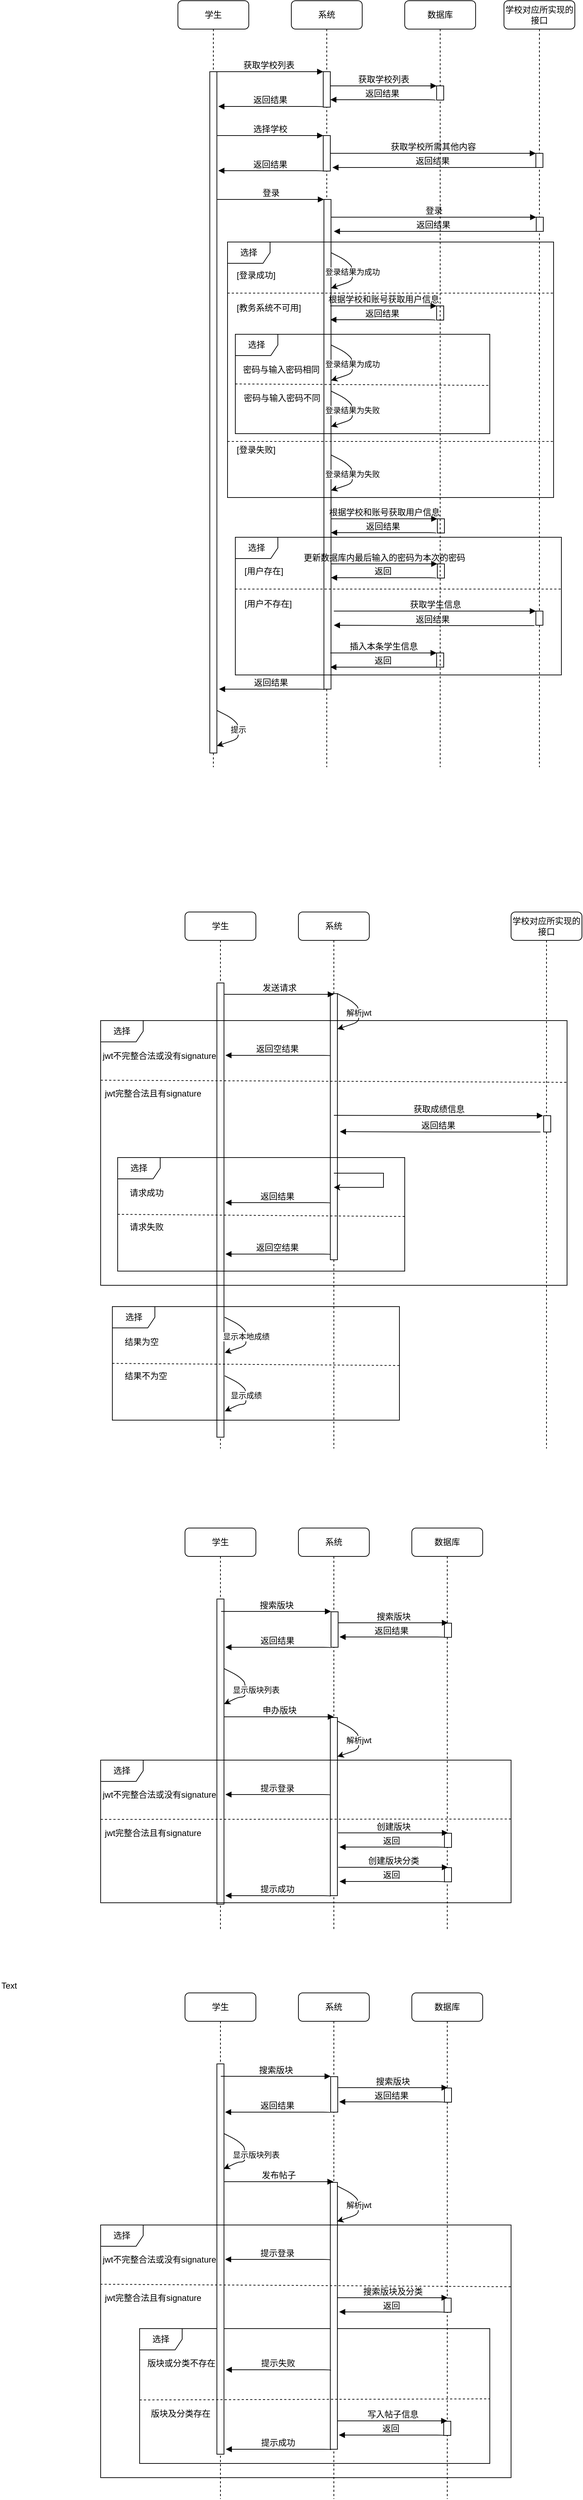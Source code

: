 <mxfile version="10.6.9" type="github"><diagram name="Page-1" id="13e1069c-82ec-6db2-03f1-153e76fe0fe0"><mxGraphModel dx="2018" dy="616" grid="1" gridSize="10" guides="1" tooltips="1" connect="1" arrows="1" fold="1" page="1" pageScale="1" pageWidth="1100" pageHeight="850" background="#ffffff" math="0" shadow="0"><root><mxCell id="0"/><mxCell id="1" parent="0"/><mxCell id="gRoCGFUgI1eSrO3_xUWn-398" value="选择&lt;br&gt;" style="shape=umlFrame;whiteSpace=wrap;html=1;fillColor=none;" vertex="1" parent="1"><mxGeometry x="26" y="3360" width="494" height="190" as="geometry"/></mxCell><mxCell id="7baba1c4bc27f4b0-2" value="系统" style="shape=umlLifeline;perimeter=lifelinePerimeter;whiteSpace=wrap;html=1;container=1;collapsible=0;recursiveResize=0;outlineConnect=0;rounded=1;shadow=0;comic=0;labelBackgroundColor=none;strokeColor=#000000;strokeWidth=1;fillColor=#FFFFFF;fontFamily=Verdana;fontSize=12;fontColor=#000000;align=center;" parent="1" vertex="1"><mxGeometry x="240" y="80" width="100" height="1080" as="geometry"/></mxCell><mxCell id="7baba1c4bc27f4b0-10" value="" style="html=1;points=[];perimeter=orthogonalPerimeter;rounded=0;shadow=0;comic=0;labelBackgroundColor=none;strokeColor=#000000;strokeWidth=1;fillColor=#FFFFFF;fontFamily=Verdana;fontSize=12;fontColor=#000000;align=center;" parent="7baba1c4bc27f4b0-2" vertex="1"><mxGeometry x="45" y="100" width="10" height="50" as="geometry"/></mxCell><mxCell id="gRoCGFUgI1eSrO3_xUWn-6" value="" style="html=1;points=[];perimeter=orthogonalPerimeter;rounded=0;shadow=0;comic=0;labelBackgroundColor=none;strokeColor=#000000;strokeWidth=1;fillColor=#FFFFFF;fontFamily=Verdana;fontSize=12;fontColor=#000000;align=center;" vertex="1" parent="7baba1c4bc27f4b0-2"><mxGeometry x="45" y="190" width="10" height="50" as="geometry"/></mxCell><mxCell id="7baba1c4bc27f4b0-4" value="学校对应所实现的接口" style="shape=umlLifeline;perimeter=lifelinePerimeter;whiteSpace=wrap;html=1;container=1;collapsible=0;recursiveResize=0;outlineConnect=0;rounded=1;shadow=0;comic=0;labelBackgroundColor=none;strokeColor=#000000;strokeWidth=1;fillColor=#FFFFFF;fontFamily=Verdana;fontSize=12;fontColor=#000000;align=center;" parent="1" vertex="1"><mxGeometry x="540" y="80" width="100" height="1080" as="geometry"/></mxCell><mxCell id="gRoCGFUgI1eSrO3_xUWn-7" value="" style="html=1;points=[];perimeter=orthogonalPerimeter;rounded=0;shadow=0;comic=0;labelBackgroundColor=none;strokeColor=#000000;strokeWidth=1;fillColor=#FFFFFF;fontFamily=Verdana;fontSize=12;fontColor=#000000;align=center;" vertex="1" parent="7baba1c4bc27f4b0-4"><mxGeometry x="45" y="215" width="10" height="20" as="geometry"/></mxCell><mxCell id="7baba1c4bc27f4b0-8" value="学生" style="shape=umlLifeline;perimeter=lifelinePerimeter;whiteSpace=wrap;html=1;container=1;collapsible=0;recursiveResize=0;outlineConnect=0;rounded=1;shadow=0;comic=0;labelBackgroundColor=none;strokeColor=#000000;strokeWidth=1;fillColor=#FFFFFF;fontFamily=Verdana;fontSize=12;fontColor=#000000;align=center;" parent="1" vertex="1"><mxGeometry x="80" y="80" width="100" height="1080" as="geometry"/></mxCell><mxCell id="7baba1c4bc27f4b0-9" value="" style="html=1;points=[];perimeter=orthogonalPerimeter;rounded=0;shadow=0;comic=0;labelBackgroundColor=none;strokeColor=#000000;strokeWidth=1;fillColor=#FFFFFF;fontFamily=Verdana;fontSize=12;fontColor=#000000;align=center;" parent="7baba1c4bc27f4b0-8" vertex="1"><mxGeometry x="45" y="100" width="10" height="960" as="geometry"/></mxCell><mxCell id="7baba1c4bc27f4b0-11" value="获取学校列表" style="html=1;verticalAlign=bottom;endArrow=block;entryX=0;entryY=0;labelBackgroundColor=none;fontFamily=Verdana;fontSize=12;edgeStyle=elbowEdgeStyle;elbow=vertical;" parent="1" source="7baba1c4bc27f4b0-8" target="7baba1c4bc27f4b0-10" edge="1"><mxGeometry relative="1" as="geometry"><mxPoint x="180" y="150" as="sourcePoint"/></mxGeometry></mxCell><mxCell id="7baba1c4bc27f4b0-14" value="获取学校列表" style="html=1;verticalAlign=bottom;endArrow=block;entryX=0;entryY=0;labelBackgroundColor=none;fontFamily=Verdana;fontSize=12;edgeStyle=elbowEdgeStyle;elbow=vertical;" parent="1" source="7baba1c4bc27f4b0-10" target="7baba1c4bc27f4b0-13" edge="1"><mxGeometry relative="1" as="geometry"><mxPoint x="370" y="200" as="sourcePoint"/></mxGeometry></mxCell><mxCell id="gRoCGFUgI1eSrO3_xUWn-4" value="返回结果" style="html=1;verticalAlign=bottom;endArrow=block;labelBackgroundColor=none;fontFamily=Verdana;fontSize=12;edgeStyle=elbowEdgeStyle;elbow=vertical;exitX=-0.1;exitY=0.09;exitDx=0;exitDy=0;exitPerimeter=0;" edge="1" parent="1"><mxGeometry x="0.02" relative="1" as="geometry"><mxPoint x="285" y="230" as="sourcePoint"/><mxPoint x="137" y="229" as="targetPoint"/><Array as="points"><mxPoint x="137" y="229"/></Array><mxPoint as="offset"/></mxGeometry></mxCell><mxCell id="gRoCGFUgI1eSrO3_xUWn-5" value="返回结果" style="html=1;verticalAlign=bottom;endArrow=block;labelBackgroundColor=none;fontFamily=Verdana;fontSize=12;edgeStyle=elbowEdgeStyle;elbow=vertical;exitX=-0.1;exitY=0.09;exitDx=0;exitDy=0;exitPerimeter=0;entryX=1.2;entryY=0.111;entryDx=0;entryDy=0;entryPerimeter=0;" edge="1" parent="1"><mxGeometry x="0.02" relative="1" as="geometry"><mxPoint x="443" y="220.5" as="sourcePoint"/><mxPoint x="295" y="219.5" as="targetPoint"/><Array as="points"><mxPoint x="295" y="219.5"/></Array><mxPoint as="offset"/></mxGeometry></mxCell><mxCell id="gRoCGFUgI1eSrO3_xUWn-8" value="选择学校" style="html=1;verticalAlign=bottom;endArrow=block;entryX=0;entryY=0;labelBackgroundColor=none;fontFamily=Verdana;fontSize=12;edgeStyle=elbowEdgeStyle;elbow=vertical;" edge="1" parent="1" target="gRoCGFUgI1eSrO3_xUWn-6"><mxGeometry relative="1" as="geometry"><mxPoint x="134.5" y="270" as="sourcePoint"/></mxGeometry></mxCell><mxCell id="gRoCGFUgI1eSrO3_xUWn-9" value="获取学校所需其他内容" style="html=1;verticalAlign=bottom;endArrow=block;entryX=0;entryY=0;labelBackgroundColor=none;fontFamily=Verdana;fontSize=12;edgeStyle=elbowEdgeStyle;elbow=vertical;" edge="1" parent="1" source="gRoCGFUgI1eSrO3_xUWn-6" target="gRoCGFUgI1eSrO3_xUWn-7"><mxGeometry relative="1" as="geometry"><mxPoint x="375" y="290" as="sourcePoint"/></mxGeometry></mxCell><mxCell id="gRoCGFUgI1eSrO3_xUWn-10" value="返回结果" style="html=1;verticalAlign=bottom;endArrow=block;labelBackgroundColor=none;fontFamily=Verdana;fontSize=12;edgeStyle=elbowEdgeStyle;elbow=vertical;exitX=-0.1;exitY=0.09;exitDx=0;exitDy=0;exitPerimeter=0;entryX=1.2;entryY=0.111;entryDx=0;entryDy=0;entryPerimeter=0;" edge="1" parent="1"><mxGeometry x="0.02" relative="1" as="geometry"><mxPoint x="285" y="320.5" as="sourcePoint"/><mxPoint x="137" y="319.5" as="targetPoint"/><Array as="points"><mxPoint x="137" y="319.5"/></Array><mxPoint as="offset"/></mxGeometry></mxCell><mxCell id="gRoCGFUgI1eSrO3_xUWn-11" value="返回结果" style="html=1;verticalAlign=bottom;endArrow=block;labelBackgroundColor=none;fontFamily=Verdana;fontSize=12;edgeStyle=elbowEdgeStyle;elbow=vertical;entryX=1.3;entryY=0.9;entryDx=0;entryDy=0;entryPerimeter=0;" edge="1" parent="1" source="gRoCGFUgI1eSrO3_xUWn-7" target="gRoCGFUgI1eSrO3_xUWn-6"><mxGeometry x="0.02" relative="1" as="geometry"><mxPoint x="448" y="315.5" as="sourcePoint"/><mxPoint x="350" y="315" as="targetPoint"/><Array as="points"><mxPoint x="590" y="315"/></Array><mxPoint as="offset"/></mxGeometry></mxCell><mxCell id="gRoCGFUgI1eSrO3_xUWn-24" value="" style="html=1;points=[];perimeter=orthogonalPerimeter;rounded=0;shadow=0;comic=0;labelBackgroundColor=none;strokeColor=#000000;strokeWidth=1;fillColor=#FFFFFF;fontFamily=Verdana;fontSize=12;fontColor=#000000;align=center;" vertex="1" parent="1"><mxGeometry x="286" y="360" width="10" height="690" as="geometry"/></mxCell><mxCell id="gRoCGFUgI1eSrO3_xUWn-25" value="" style="html=1;points=[];perimeter=orthogonalPerimeter;rounded=0;shadow=0;comic=0;labelBackgroundColor=none;strokeColor=#000000;strokeWidth=1;fillColor=#FFFFFF;fontFamily=Verdana;fontSize=12;fontColor=#000000;align=center;" vertex="1" parent="1"><mxGeometry x="585.5" y="385" width="10" height="20" as="geometry"/></mxCell><mxCell id="gRoCGFUgI1eSrO3_xUWn-26" value="登录" style="html=1;verticalAlign=bottom;endArrow=block;entryX=0;entryY=0;labelBackgroundColor=none;fontFamily=Verdana;fontSize=12;edgeStyle=elbowEdgeStyle;elbow=vertical;" edge="1" parent="1" target="gRoCGFUgI1eSrO3_xUWn-24"><mxGeometry relative="1" as="geometry"><mxPoint x="135" y="360" as="sourcePoint"/></mxGeometry></mxCell><mxCell id="gRoCGFUgI1eSrO3_xUWn-27" value="登录" style="html=1;verticalAlign=bottom;endArrow=block;entryX=0;entryY=0;labelBackgroundColor=none;fontFamily=Verdana;fontSize=12;edgeStyle=elbowEdgeStyle;elbow=vertical;" edge="1" parent="1" source="gRoCGFUgI1eSrO3_xUWn-24" target="gRoCGFUgI1eSrO3_xUWn-25"><mxGeometry relative="1" as="geometry"><mxPoint x="375.5" y="380" as="sourcePoint"/></mxGeometry></mxCell><mxCell id="gRoCGFUgI1eSrO3_xUWn-29" value="返回结果" style="html=1;verticalAlign=bottom;endArrow=block;labelBackgroundColor=none;fontFamily=Verdana;fontSize=12;edgeStyle=elbowEdgeStyle;elbow=vertical;" edge="1" parent="1" source="gRoCGFUgI1eSrO3_xUWn-25"><mxGeometry x="0.02" relative="1" as="geometry"><mxPoint x="448.5" y="405.5" as="sourcePoint"/><mxPoint x="300" y="405" as="targetPoint"/><Array as="points"><mxPoint x="590.5" y="405"/></Array><mxPoint as="offset"/></mxGeometry></mxCell><mxCell id="gRoCGFUgI1eSrO3_xUWn-34" value="[登录成功]&lt;br&gt;&lt;br&gt;" style="text;html=1;resizable=0;points=[];autosize=1;align=left;verticalAlign=top;spacingTop=-4;" vertex="1" parent="1"><mxGeometry x="161" y="457" width="70" height="30" as="geometry"/></mxCell><mxCell id="gRoCGFUgI1eSrO3_xUWn-36" value="" style="endArrow=none;dashed=1;html=1;entryX=1;entryY=0.63;entryDx=0;entryDy=0;entryPerimeter=0;" edge="1" parent="1"><mxGeometry width="50" height="50" relative="1" as="geometry"><mxPoint x="150" y="492" as="sourcePoint"/><mxPoint x="609" y="492" as="targetPoint"/></mxGeometry></mxCell><mxCell id="gRoCGFUgI1eSrO3_xUWn-38" value="[教务系统不可用]" style="text;html=1;resizable=0;points=[];autosize=1;align=left;verticalAlign=top;spacingTop=-4;" vertex="1" parent="1"><mxGeometry x="161" y="503" width="110" height="20" as="geometry"/></mxCell><mxCell id="gRoCGFUgI1eSrO3_xUWn-39" value="" style="endArrow=none;dashed=1;html=1;entryX=1;entryY=0.63;entryDx=0;entryDy=0;entryPerimeter=0;" edge="1" parent="1"><mxGeometry width="50" height="50" relative="1" as="geometry"><mxPoint x="150" y="701" as="sourcePoint"/><mxPoint x="610" y="701" as="targetPoint"/></mxGeometry></mxCell><mxCell id="gRoCGFUgI1eSrO3_xUWn-40" value="[登录失败]" style="text;html=1;resizable=0;points=[];autosize=1;align=left;verticalAlign=top;spacingTop=-4;" vertex="1" parent="1"><mxGeometry x="161" y="703" width="70" height="20" as="geometry"/></mxCell><mxCell id="gRoCGFUgI1eSrO3_xUWn-44" value="登录结果为成功" style="endArrow=classic;html=1;" edge="1" parent="1"><mxGeometry width="50" height="50" relative="1" as="geometry"><mxPoint x="296" y="435" as="sourcePoint"/><mxPoint x="296" y="485" as="targetPoint"/><Array as="points"><mxPoint x="316" y="445"/><mxPoint x="326" y="455"/><mxPoint x="326" y="475"/></Array></mxGeometry></mxCell><mxCell id="gRoCGFUgI1eSrO3_xUWn-46" value="登录结果为失败" style="endArrow=classic;html=1;" edge="1" parent="1"><mxGeometry width="50" height="50" relative="1" as="geometry"><mxPoint x="296" y="720" as="sourcePoint"/><mxPoint x="296" y="770" as="targetPoint"/><Array as="points"><mxPoint x="316" y="730"/><mxPoint x="326" y="740"/><mxPoint x="326" y="760"/></Array></mxGeometry></mxCell><mxCell id="gRoCGFUgI1eSrO3_xUWn-52" value="" style="html=1;points=[];perimeter=orthogonalPerimeter;rounded=0;shadow=0;comic=0;labelBackgroundColor=none;strokeColor=#000000;strokeWidth=1;fillColor=#FFFFFF;fontFamily=Verdana;fontSize=12;fontColor=#000000;align=center;" vertex="1" parent="1"><mxGeometry x="445" y="510" width="10" height="20" as="geometry"/></mxCell><mxCell id="gRoCGFUgI1eSrO3_xUWn-53" value="根据学校和账号获取用户信息" style="html=1;verticalAlign=bottom;endArrow=block;entryX=0;entryY=0;labelBackgroundColor=none;fontFamily=Verdana;fontSize=12;edgeStyle=elbowEdgeStyle;elbow=vertical;" edge="1" parent="1" target="gRoCGFUgI1eSrO3_xUWn-52"><mxGeometry relative="1" as="geometry"><mxPoint x="295" y="510" as="sourcePoint"/></mxGeometry></mxCell><mxCell id="gRoCGFUgI1eSrO3_xUWn-54" value="返回结果" style="html=1;verticalAlign=bottom;endArrow=block;labelBackgroundColor=none;fontFamily=Verdana;fontSize=12;edgeStyle=elbowEdgeStyle;elbow=vertical;exitX=-0.1;exitY=0.09;exitDx=0;exitDy=0;exitPerimeter=0;entryX=1.2;entryY=0.111;entryDx=0;entryDy=0;entryPerimeter=0;" edge="1" parent="1"><mxGeometry x="0.02" relative="1" as="geometry"><mxPoint x="443" y="530.5" as="sourcePoint"/><mxPoint x="295" y="529.5" as="targetPoint"/><Array as="points"><mxPoint x="295" y="529.5"/></Array><mxPoint as="offset"/></mxGeometry></mxCell><mxCell id="gRoCGFUgI1eSrO3_xUWn-55" value="选择&lt;br&gt;" style="shape=umlFrame;whiteSpace=wrap;html=1;fillColor=none;" vertex="1" parent="1"><mxGeometry x="161" y="550" width="359" height="140" as="geometry"/></mxCell><mxCell id="gRoCGFUgI1eSrO3_xUWn-59" value="密码与输入密码相同" style="text;html=1;resizable=0;points=[];autosize=1;align=left;verticalAlign=top;spacingTop=-4;" vertex="1" parent="1"><mxGeometry x="170" y="590" width="120" height="20" as="geometry"/></mxCell><mxCell id="gRoCGFUgI1eSrO3_xUWn-60" value="" style="endArrow=none;dashed=1;html=1;exitX=0.002;exitY=0.625;exitDx=0;exitDy=0;exitPerimeter=0;" edge="1" parent="1"><mxGeometry width="50" height="50" relative="1" as="geometry"><mxPoint x="161" y="620" as="sourcePoint"/><mxPoint x="520" y="622" as="targetPoint"/></mxGeometry></mxCell><mxCell id="gRoCGFUgI1eSrO3_xUWn-61" value="登录结果为成功" style="endArrow=classic;html=1;" edge="1" parent="1"><mxGeometry width="50" height="50" relative="1" as="geometry"><mxPoint x="296" y="565" as="sourcePoint"/><mxPoint x="296" y="615" as="targetPoint"/><Array as="points"><mxPoint x="316" y="575"/><mxPoint x="326" y="585"/><mxPoint x="326" y="605"/></Array></mxGeometry></mxCell><mxCell id="gRoCGFUgI1eSrO3_xUWn-62" value="密码与输入密码不同" style="text;html=1;resizable=0;points=[];autosize=1;align=left;verticalAlign=top;spacingTop=-4;" vertex="1" parent="1"><mxGeometry x="171" y="630" width="120" height="20" as="geometry"/></mxCell><mxCell id="gRoCGFUgI1eSrO3_xUWn-63" value="登录结果为失败" style="endArrow=classic;html=1;" edge="1" parent="1"><mxGeometry width="50" height="50" relative="1" as="geometry"><mxPoint x="296" y="630" as="sourcePoint"/><mxPoint x="296" y="680" as="targetPoint"/><Array as="points"><mxPoint x="316" y="640"/><mxPoint x="326" y="650"/><mxPoint x="326" y="670"/></Array></mxGeometry></mxCell><mxCell id="gRoCGFUgI1eSrO3_xUWn-139" value="" style="html=1;points=[];perimeter=orthogonalPerimeter;rounded=0;shadow=0;comic=0;labelBackgroundColor=none;strokeColor=#000000;strokeWidth=1;fillColor=#FFFFFF;fontFamily=Verdana;fontSize=12;fontColor=#000000;align=center;" vertex="1" parent="1"><mxGeometry x="446" y="810" width="10" height="20" as="geometry"/></mxCell><mxCell id="gRoCGFUgI1eSrO3_xUWn-140" value="根据学校和账号获取用户信息" style="html=1;verticalAlign=bottom;endArrow=block;entryX=0;entryY=0;labelBackgroundColor=none;fontFamily=Verdana;fontSize=12;edgeStyle=elbowEdgeStyle;elbow=vertical;" edge="1" parent="1" target="gRoCGFUgI1eSrO3_xUWn-139"><mxGeometry relative="1" as="geometry"><mxPoint x="296" y="810" as="sourcePoint"/></mxGeometry></mxCell><mxCell id="gRoCGFUgI1eSrO3_xUWn-141" value="返回结果" style="html=1;verticalAlign=bottom;endArrow=block;labelBackgroundColor=none;fontFamily=Verdana;fontSize=12;edgeStyle=elbowEdgeStyle;elbow=vertical;exitX=-0.1;exitY=0.09;exitDx=0;exitDy=0;exitPerimeter=0;entryX=1.2;entryY=0.111;entryDx=0;entryDy=0;entryPerimeter=0;" edge="1" parent="1"><mxGeometry x="0.02" relative="1" as="geometry"><mxPoint x="444" y="830.5" as="sourcePoint"/><mxPoint x="296" y="829.5" as="targetPoint"/><Array as="points"><mxPoint x="296" y="829.5"/></Array><mxPoint as="offset"/></mxGeometry></mxCell><mxCell id="gRoCGFUgI1eSrO3_xUWn-143" value="[用户存在]&lt;br&gt;" style="text;html=1;resizable=0;points=[];autosize=1;align=left;verticalAlign=top;spacingTop=-4;" vertex="1" parent="1"><mxGeometry x="172" y="874" width="70" height="20" as="geometry"/></mxCell><mxCell id="gRoCGFUgI1eSrO3_xUWn-144" value="" style="endArrow=none;dashed=1;html=1;entryX=1;entryY=0.63;entryDx=0;entryDy=0;entryPerimeter=0;" edge="1" parent="1"><mxGeometry width="50" height="50" relative="1" as="geometry"><mxPoint x="161" y="909" as="sourcePoint"/><mxPoint x="620" y="909" as="targetPoint"/></mxGeometry></mxCell><mxCell id="gRoCGFUgI1eSrO3_xUWn-145" value="[用户不存在]" style="text;html=1;resizable=0;points=[];autosize=1;align=left;verticalAlign=top;spacingTop=-4;" vertex="1" parent="1"><mxGeometry x="172" y="920" width="80" height="20" as="geometry"/></mxCell><mxCell id="gRoCGFUgI1eSrO3_xUWn-161" value="" style="html=1;points=[];perimeter=orthogonalPerimeter;rounded=0;shadow=0;comic=0;labelBackgroundColor=none;strokeColor=#000000;strokeWidth=1;fillColor=#FFFFFF;fontFamily=Verdana;fontSize=12;fontColor=#000000;align=center;" vertex="1" parent="1"><mxGeometry x="446" y="873.5" width="10" height="20" as="geometry"/></mxCell><mxCell id="gRoCGFUgI1eSrO3_xUWn-162" value="&lt;span&gt;更新数据库内最后输入的密码为本次的密码&lt;/span&gt;" style="html=1;verticalAlign=bottom;endArrow=block;entryX=0;entryY=0;labelBackgroundColor=none;fontFamily=Verdana;fontSize=12;edgeStyle=elbowEdgeStyle;elbow=vertical;" edge="1" parent="1" target="gRoCGFUgI1eSrO3_xUWn-161"><mxGeometry relative="1" as="geometry"><mxPoint x="296" y="873.5" as="sourcePoint"/></mxGeometry></mxCell><mxCell id="gRoCGFUgI1eSrO3_xUWn-163" value="返回" style="html=1;verticalAlign=bottom;endArrow=block;labelBackgroundColor=none;fontFamily=Verdana;fontSize=12;edgeStyle=elbowEdgeStyle;elbow=vertical;exitX=-0.1;exitY=0.09;exitDx=0;exitDy=0;exitPerimeter=0;entryX=1.2;entryY=0.111;entryDx=0;entryDy=0;entryPerimeter=0;" edge="1" parent="1"><mxGeometry x="0.02" relative="1" as="geometry"><mxPoint x="444" y="894" as="sourcePoint"/><mxPoint x="296" y="893" as="targetPoint"/><Array as="points"><mxPoint x="296" y="893"/></Array><mxPoint as="offset"/></mxGeometry></mxCell><mxCell id="gRoCGFUgI1eSrO3_xUWn-164" value="" style="html=1;points=[];perimeter=orthogonalPerimeter;rounded=0;shadow=0;comic=0;labelBackgroundColor=none;strokeColor=#000000;strokeWidth=1;fillColor=#FFFFFF;fontFamily=Verdana;fontSize=12;fontColor=#000000;align=center;" vertex="1" parent="1"><mxGeometry x="445" y="999" width="10" height="20" as="geometry"/></mxCell><mxCell id="gRoCGFUgI1eSrO3_xUWn-165" value="插入本条学生信息" style="html=1;verticalAlign=bottom;endArrow=block;entryX=0;entryY=0;labelBackgroundColor=none;fontFamily=Verdana;fontSize=12;edgeStyle=elbowEdgeStyle;elbow=vertical;" edge="1" parent="1" target="gRoCGFUgI1eSrO3_xUWn-164"><mxGeometry relative="1" as="geometry"><mxPoint x="295" y="999" as="sourcePoint"/></mxGeometry></mxCell><mxCell id="gRoCGFUgI1eSrO3_xUWn-166" value="返回" style="html=1;verticalAlign=bottom;endArrow=block;labelBackgroundColor=none;fontFamily=Verdana;fontSize=12;edgeStyle=elbowEdgeStyle;elbow=vertical;" edge="1" parent="1" source="gRoCGFUgI1eSrO3_xUWn-164"><mxGeometry x="0.02" relative="1" as="geometry"><mxPoint x="443" y="1019.5" as="sourcePoint"/><mxPoint x="295" y="1019" as="targetPoint"/><Array as="points"/><mxPoint as="offset"/></mxGeometry></mxCell><mxCell id="gRoCGFUgI1eSrO3_xUWn-170" value="" style="html=1;points=[];perimeter=orthogonalPerimeter;rounded=0;shadow=0;comic=0;labelBackgroundColor=none;strokeColor=#000000;strokeWidth=1;fillColor=#FFFFFF;fontFamily=Verdana;fontSize=12;fontColor=#000000;align=center;" vertex="1" parent="1"><mxGeometry x="585" y="940" width="10" height="20" as="geometry"/></mxCell><mxCell id="gRoCGFUgI1eSrO3_xUWn-171" value="&lt;span&gt;获取学生信息&lt;/span&gt;" style="html=1;verticalAlign=bottom;endArrow=block;entryX=0;entryY=0;labelBackgroundColor=none;fontFamily=Verdana;fontSize=12;edgeStyle=elbowEdgeStyle;elbow=vertical;" edge="1" parent="1" target="gRoCGFUgI1eSrO3_xUWn-170"><mxGeometry relative="1" as="geometry"><mxPoint x="300" y="940" as="sourcePoint"/></mxGeometry></mxCell><mxCell id="gRoCGFUgI1eSrO3_xUWn-172" value="返回结果" style="html=1;verticalAlign=bottom;endArrow=block;labelBackgroundColor=none;fontFamily=Verdana;fontSize=12;edgeStyle=elbowEdgeStyle;elbow=horizontal;exitX=-0.1;exitY=0.09;exitDx=0;exitDy=0;exitPerimeter=0;" edge="1" parent="1"><mxGeometry x="0.02" relative="1" as="geometry"><mxPoint x="583" y="960.5" as="sourcePoint"/><mxPoint x="300" y="960" as="targetPoint"/><Array as="points"><mxPoint x="435" y="959.5"/></Array><mxPoint as="offset"/></mxGeometry></mxCell><mxCell id="gRoCGFUgI1eSrO3_xUWn-175" value="返回结果" style="html=1;verticalAlign=bottom;endArrow=block;labelBackgroundColor=none;fontFamily=Verdana;fontSize=12;edgeStyle=elbowEdgeStyle;elbow=vertical;exitX=-0.1;exitY=0.09;exitDx=0;exitDy=0;exitPerimeter=0;entryX=1.2;entryY=0.111;entryDx=0;entryDy=0;entryPerimeter=0;" edge="1" parent="1"><mxGeometry x="0.02" relative="1" as="geometry"><mxPoint x="286" y="1051" as="sourcePoint"/><mxPoint x="138" y="1050" as="targetPoint"/><Array as="points"><mxPoint x="138" y="1050"/></Array><mxPoint as="offset"/></mxGeometry></mxCell><mxCell id="gRoCGFUgI1eSrO3_xUWn-176" value="提示" style="endArrow=classic;html=1;" edge="1" parent="1"><mxGeometry width="50" height="50" relative="1" as="geometry"><mxPoint x="135" y="1080" as="sourcePoint"/><mxPoint x="135" y="1130" as="targetPoint"/><Array as="points"><mxPoint x="155" y="1090"/><mxPoint x="165" y="1100"/><mxPoint x="165" y="1120"/></Array></mxGeometry></mxCell><mxCell id="gRoCGFUgI1eSrO3_xUWn-180" value="系统" style="shape=umlLifeline;perimeter=lifelinePerimeter;whiteSpace=wrap;html=1;container=1;collapsible=0;recursiveResize=0;outlineConnect=0;rounded=1;shadow=0;comic=0;labelBackgroundColor=none;strokeColor=#000000;strokeWidth=1;fillColor=#FFFFFF;fontFamily=Verdana;fontSize=12;fontColor=#000000;align=center;" vertex="1" parent="1"><mxGeometry x="250" y="1364" width="100" height="756" as="geometry"/></mxCell><mxCell id="gRoCGFUgI1eSrO3_xUWn-182" value="" style="html=1;points=[];perimeter=orthogonalPerimeter;rounded=0;shadow=0;comic=0;labelBackgroundColor=none;strokeColor=#000000;strokeWidth=1;fillColor=#FFFFFF;fontFamily=Verdana;fontSize=12;fontColor=#000000;align=center;" vertex="1" parent="gRoCGFUgI1eSrO3_xUWn-180"><mxGeometry x="45" y="115" width="10" height="375" as="geometry"/></mxCell><mxCell id="gRoCGFUgI1eSrO3_xUWn-185" value="学校对应所实现的接口" style="shape=umlLifeline;perimeter=lifelinePerimeter;whiteSpace=wrap;html=1;container=1;collapsible=0;recursiveResize=0;outlineConnect=0;rounded=1;shadow=0;comic=0;labelBackgroundColor=none;strokeColor=#000000;strokeWidth=1;fillColor=#FFFFFF;fontFamily=Verdana;fontSize=12;fontColor=#000000;align=center;" vertex="1" parent="1"><mxGeometry x="550" y="1364" width="100" height="756" as="geometry"/></mxCell><mxCell id="gRoCGFUgI1eSrO3_xUWn-242" value="" style="html=1;points=[];perimeter=orthogonalPerimeter;rounded=0;shadow=0;comic=0;labelBackgroundColor=none;strokeColor=#000000;strokeWidth=1;fillColor=#FFFFFF;fontFamily=Verdana;fontSize=12;fontColor=#000000;align=center;" vertex="1" parent="gRoCGFUgI1eSrO3_xUWn-185"><mxGeometry x="46" y="287" width="10" height="23" as="geometry"/></mxCell><mxCell id="gRoCGFUgI1eSrO3_xUWn-187" value="学生" style="shape=umlLifeline;perimeter=lifelinePerimeter;whiteSpace=wrap;html=1;container=1;collapsible=0;recursiveResize=0;outlineConnect=0;rounded=1;shadow=0;comic=0;labelBackgroundColor=none;strokeColor=#000000;strokeWidth=1;fillColor=#FFFFFF;fontFamily=Verdana;fontSize=12;fontColor=#000000;align=center;" vertex="1" parent="1"><mxGeometry x="90" y="1364" width="100" height="756" as="geometry"/></mxCell><mxCell id="gRoCGFUgI1eSrO3_xUWn-188" value="" style="html=1;points=[];perimeter=orthogonalPerimeter;rounded=0;shadow=0;comic=0;labelBackgroundColor=none;strokeColor=#000000;strokeWidth=1;fillColor=#FFFFFF;fontFamily=Verdana;fontSize=12;fontColor=#000000;align=center;" vertex="1" parent="gRoCGFUgI1eSrO3_xUWn-187"><mxGeometry x="45" y="100" width="10" height="640" as="geometry"/></mxCell><mxCell id="gRoCGFUgI1eSrO3_xUWn-193" value="发送请求" style="html=1;verticalAlign=bottom;endArrow=block;labelBackgroundColor=none;fontFamily=Verdana;fontSize=12;edgeStyle=elbowEdgeStyle;elbow=vertical;" edge="1" parent="1" source="gRoCGFUgI1eSrO3_xUWn-188"><mxGeometry relative="1" as="geometry"><mxPoint x="144.5" y="1554" as="sourcePoint"/><mxPoint x="300" y="1480" as="targetPoint"/><Array as="points"><mxPoint x="280" y="1480"/><mxPoint x="230" y="1470"/></Array></mxGeometry></mxCell><mxCell id="gRoCGFUgI1eSrO3_xUWn-202" value="jwt不完整合法或没有signature" style="text;html=1;resizable=0;points=[];autosize=1;align=left;verticalAlign=top;spacingTop=-4;" vertex="1" parent="1"><mxGeometry x="-28" y="1556.5" width="180" height="20" as="geometry"/></mxCell><mxCell id="gRoCGFUgI1eSrO3_xUWn-236" value="解析jwt&lt;br&gt;" style="endArrow=classic;html=1;" edge="1" parent="1"><mxGeometry width="50" height="50" relative="1" as="geometry"><mxPoint x="305" y="1479" as="sourcePoint"/><mxPoint x="305" y="1529" as="targetPoint"/><Array as="points"><mxPoint x="325" y="1489"/><mxPoint x="335" y="1499"/><mxPoint x="335" y="1519"/></Array></mxGeometry></mxCell><mxCell id="gRoCGFUgI1eSrO3_xUWn-237" value="返回空结果" style="html=1;verticalAlign=bottom;endArrow=block;labelBackgroundColor=none;fontFamily=Verdana;fontSize=12;edgeStyle=elbowEdgeStyle;elbow=vertical;exitX=-0.1;exitY=0.09;exitDx=0;exitDy=0;exitPerimeter=0;entryX=1.2;entryY=0.111;entryDx=0;entryDy=0;entryPerimeter=0;" edge="1" parent="1"><mxGeometry x="0.02" relative="1" as="geometry"><mxPoint x="295" y="1567" as="sourcePoint"/><mxPoint x="147" y="1566" as="targetPoint"/><Array as="points"><mxPoint x="147" y="1566"/></Array><mxPoint as="offset"/></mxGeometry></mxCell><mxCell id="gRoCGFUgI1eSrO3_xUWn-238" value="" style="endArrow=none;dashed=1;html=1;entryX=0.998;entryY=0.169;entryDx=0;entryDy=0;entryPerimeter=0;" edge="1" parent="1"><mxGeometry width="50" height="50" relative="1" as="geometry"><mxPoint x="-29" y="1601" as="sourcePoint"/><mxPoint x="628" y="1604" as="targetPoint"/></mxGeometry></mxCell><mxCell id="gRoCGFUgI1eSrO3_xUWn-240" value="jwt完整合法且有signature" style="text;html=1;resizable=0;points=[];autosize=1;align=left;verticalAlign=top;spacingTop=-4;" vertex="1" parent="1"><mxGeometry x="-25" y="1610" width="150" height="20" as="geometry"/></mxCell><mxCell id="gRoCGFUgI1eSrO3_xUWn-241" value="&lt;span&gt;获取成绩信息&lt;/span&gt;" style="html=1;verticalAlign=bottom;endArrow=block;labelBackgroundColor=none;fontFamily=Verdana;fontSize=12;edgeStyle=elbowEdgeStyle;elbow=vertical;" edge="1" parent="1"><mxGeometry relative="1" as="geometry"><mxPoint x="300" y="1650.5" as="sourcePoint"/><mxPoint x="595" y="1651" as="targetPoint"/></mxGeometry></mxCell><mxCell id="gRoCGFUgI1eSrO3_xUWn-245" value="返回结果" style="html=1;verticalAlign=bottom;endArrow=block;labelBackgroundColor=none;fontFamily=Verdana;fontSize=12;edgeStyle=elbowEdgeStyle;elbow=horizontal;exitX=-0.1;exitY=0.09;exitDx=0;exitDy=0;exitPerimeter=0;" edge="1" parent="1"><mxGeometry x="0.02" relative="1" as="geometry"><mxPoint x="591.5" y="1674" as="sourcePoint"/><mxPoint x="308.5" y="1673.5" as="targetPoint"/><Array as="points"><mxPoint x="443.5" y="1673"/></Array><mxPoint as="offset"/></mxGeometry></mxCell><mxCell id="gRoCGFUgI1eSrO3_xUWn-247" value="选择" style="shape=umlFrame;whiteSpace=wrap;html=1;fillColor=none;" vertex="1" parent="1"><mxGeometry x="-5" y="1710" width="405" height="160" as="geometry"/></mxCell><mxCell id="gRoCGFUgI1eSrO3_xUWn-248" value="请求成功" style="text;html=1;resizable=0;points=[];autosize=1;align=left;verticalAlign=top;spacingTop=-4;" vertex="1" parent="1"><mxGeometry x="10" y="1750" width="60" height="20" as="geometry"/></mxCell><mxCell id="gRoCGFUgI1eSrO3_xUWn-249" value="" style="endArrow=none;dashed=1;html=1;" edge="1" parent="1"><mxGeometry width="50" height="50" relative="1" as="geometry"><mxPoint x="-5" y="1790" as="sourcePoint"/><mxPoint x="400" y="1793" as="targetPoint"/></mxGeometry></mxCell><mxCell id="gRoCGFUgI1eSrO3_xUWn-250" value="请求失败" style="text;html=1;resizable=0;points=[];autosize=1;align=left;verticalAlign=top;spacingTop=-4;" vertex="1" parent="1"><mxGeometry x="10" y="1797.5" width="60" height="20" as="geometry"/></mxCell><mxCell id="gRoCGFUgI1eSrO3_xUWn-251" value="返回空结果" style="html=1;verticalAlign=bottom;endArrow=block;labelBackgroundColor=none;fontFamily=Verdana;fontSize=12;edgeStyle=elbowEdgeStyle;elbow=vertical;exitX=-0.1;exitY=0.09;exitDx=0;exitDy=0;exitPerimeter=0;entryX=1.2;entryY=0.111;entryDx=0;entryDy=0;entryPerimeter=0;" edge="1" parent="1"><mxGeometry x="0.02" relative="1" as="geometry"><mxPoint x="295" y="1847" as="sourcePoint"/><mxPoint x="147" y="1846" as="targetPoint"/><Array as="points"><mxPoint x="147" y="1846"/></Array><mxPoint as="offset"/></mxGeometry></mxCell><mxCell id="gRoCGFUgI1eSrO3_xUWn-252" value="返回结果" style="html=1;verticalAlign=bottom;endArrow=block;labelBackgroundColor=none;fontFamily=Verdana;fontSize=12;edgeStyle=elbowEdgeStyle;elbow=vertical;exitX=-0.1;exitY=0.09;exitDx=0;exitDy=0;exitPerimeter=0;entryX=1.2;entryY=0.111;entryDx=0;entryDy=0;entryPerimeter=0;" edge="1" parent="1"><mxGeometry x="0.02" relative="1" as="geometry"><mxPoint x="295" y="1774.5" as="sourcePoint"/><mxPoint x="147" y="1773.5" as="targetPoint"/><Array as="points"><mxPoint x="147" y="1773.5"/></Array><mxPoint as="offset"/></mxGeometry></mxCell><mxCell id="gRoCGFUgI1eSrO3_xUWn-244" value="选择&lt;br&gt;" style="shape=umlFrame;whiteSpace=wrap;html=1;fillColor=none;" vertex="1" parent="1"><mxGeometry x="-29" y="1517" width="658" height="373" as="geometry"/></mxCell><mxCell id="7baba1c4bc27f4b0-3" value="数据库" style="shape=umlLifeline;perimeter=lifelinePerimeter;whiteSpace=wrap;html=1;container=1;collapsible=0;recursiveResize=0;outlineConnect=0;rounded=1;shadow=0;comic=0;labelBackgroundColor=none;strokeColor=#000000;strokeWidth=1;fillColor=#FFFFFF;fontFamily=Verdana;fontSize=12;fontColor=#000000;align=center;" parent="1" vertex="1"><mxGeometry x="400" y="80" width="100" height="1080" as="geometry"/></mxCell><mxCell id="7baba1c4bc27f4b0-13" value="" style="html=1;points=[];perimeter=orthogonalPerimeter;rounded=0;shadow=0;comic=0;labelBackgroundColor=none;strokeColor=#000000;strokeWidth=1;fillColor=#FFFFFF;fontFamily=Verdana;fontSize=12;fontColor=#000000;align=center;" parent="7baba1c4bc27f4b0-3" vertex="1"><mxGeometry x="45" y="120" width="10" height="20" as="geometry"/></mxCell><mxCell id="gRoCGFUgI1eSrO3_xUWn-33" value="选择" style="shape=umlFrame;whiteSpace=wrap;html=1;fillColor=none;" vertex="1" parent="1"><mxGeometry x="150" y="420" width="460" height="360" as="geometry"/></mxCell><mxCell id="gRoCGFUgI1eSrO3_xUWn-174" value="选择" style="shape=umlFrame;whiteSpace=wrap;html=1;fillColor=none;" vertex="1" parent="1"><mxGeometry x="161" y="836" width="460" height="194" as="geometry"/></mxCell><mxCell id="gRoCGFUgI1eSrO3_xUWn-253" value="选择" style="shape=umlFrame;whiteSpace=wrap;html=1;fillColor=none;" vertex="1" parent="1"><mxGeometry x="-12.5" y="1920" width="405" height="160" as="geometry"/></mxCell><mxCell id="gRoCGFUgI1eSrO3_xUWn-254" value="结果为空" style="text;html=1;resizable=0;points=[];autosize=1;align=left;verticalAlign=top;spacingTop=-4;" vertex="1" parent="1"><mxGeometry x="2.5" y="1960" width="60" height="20" as="geometry"/></mxCell><mxCell id="gRoCGFUgI1eSrO3_xUWn-255" value="" style="endArrow=none;dashed=1;html=1;" edge="1" parent="1"><mxGeometry width="50" height="50" relative="1" as="geometry"><mxPoint x="-12.5" y="2000" as="sourcePoint"/><mxPoint x="392.5" y="2003" as="targetPoint"/></mxGeometry></mxCell><mxCell id="gRoCGFUgI1eSrO3_xUWn-256" value="结果不为空" style="text;html=1;resizable=0;points=[];autosize=1;align=left;verticalAlign=top;spacingTop=-4;" vertex="1" parent="1"><mxGeometry x="2.5" y="2007.5" width="80" height="20" as="geometry"/></mxCell><mxCell id="gRoCGFUgI1eSrO3_xUWn-259" value="显示本地成绩" style="endArrow=classic;html=1;" edge="1" parent="1"><mxGeometry width="50" height="50" relative="1" as="geometry"><mxPoint x="146" y="1935" as="sourcePoint"/><mxPoint x="146" y="1985" as="targetPoint"/><Array as="points"><mxPoint x="166" y="1945"/><mxPoint x="176" y="1955"/><mxPoint x="176" y="1975"/></Array></mxGeometry></mxCell><mxCell id="gRoCGFUgI1eSrO3_xUWn-260" value="显示成绩" style="endArrow=classic;html=1;" edge="1" parent="1"><mxGeometry width="50" height="50" relative="1" as="geometry"><mxPoint x="146" y="2017.5" as="sourcePoint"/><mxPoint x="146" y="2067.5" as="targetPoint"/><Array as="points"><mxPoint x="166" y="2027.5"/><mxPoint x="176" y="2037.5"/><mxPoint x="176" y="2057.5"/><mxPoint x="166" y="2058"/></Array></mxGeometry></mxCell><mxCell id="gRoCGFUgI1eSrO3_xUWn-262" style="edgeStyle=orthogonalEdgeStyle;rounded=0;orthogonalLoop=1;jettySize=auto;html=1;" edge="1" parent="1" source="gRoCGFUgI1eSrO3_xUWn-180" target="gRoCGFUgI1eSrO3_xUWn-180"><mxGeometry relative="1" as="geometry"/></mxCell><mxCell id="gRoCGFUgI1eSrO3_xUWn-263" value="系统" style="shape=umlLifeline;perimeter=lifelinePerimeter;whiteSpace=wrap;html=1;container=1;collapsible=0;recursiveResize=0;outlineConnect=0;rounded=1;shadow=0;comic=0;labelBackgroundColor=none;strokeColor=#000000;strokeWidth=1;fillColor=#FFFFFF;fontFamily=Verdana;fontSize=12;fontColor=#000000;align=center;" vertex="1" parent="1"><mxGeometry x="250" y="2232" width="100" height="568" as="geometry"/></mxCell><mxCell id="gRoCGFUgI1eSrO3_xUWn-268" value="学生" style="shape=umlLifeline;perimeter=lifelinePerimeter;whiteSpace=wrap;html=1;container=1;collapsible=0;recursiveResize=0;outlineConnect=0;rounded=1;shadow=0;comic=0;labelBackgroundColor=none;strokeColor=#000000;strokeWidth=1;fillColor=#FFFFFF;fontFamily=Verdana;fontSize=12;fontColor=#000000;align=center;" vertex="1" parent="1"><mxGeometry x="90" y="2232" width="100" height="568" as="geometry"/></mxCell><mxCell id="gRoCGFUgI1eSrO3_xUWn-269" value="" style="html=1;points=[];perimeter=orthogonalPerimeter;rounded=0;shadow=0;comic=0;labelBackgroundColor=none;strokeColor=#000000;strokeWidth=1;fillColor=#FFFFFF;fontFamily=Verdana;fontSize=12;fontColor=#000000;align=center;" vertex="1" parent="gRoCGFUgI1eSrO3_xUWn-268"><mxGeometry x="45" y="100" width="10" height="430" as="geometry"/></mxCell><mxCell id="gRoCGFUgI1eSrO3_xUWn-278" value="" style="html=1;points=[];perimeter=orthogonalPerimeter;rounded=0;shadow=0;comic=0;labelBackgroundColor=none;strokeColor=#000000;strokeWidth=1;fillColor=#FFFFFF;fontFamily=Verdana;fontSize=12;fontColor=#000000;align=center;" vertex="1" parent="1"><mxGeometry x="296" y="2350" width="10" height="50" as="geometry"/></mxCell><mxCell id="gRoCGFUgI1eSrO3_xUWn-316" value="数据库" style="shape=umlLifeline;perimeter=lifelinePerimeter;whiteSpace=wrap;html=1;container=1;collapsible=0;recursiveResize=0;outlineConnect=0;rounded=1;shadow=0;comic=0;labelBackgroundColor=none;strokeColor=#000000;strokeWidth=1;fillColor=#FFFFFF;fontFamily=Verdana;fontSize=12;fontColor=#000000;align=center;" vertex="1" parent="1"><mxGeometry x="410" y="2232" width="100" height="568" as="geometry"/></mxCell><mxCell id="gRoCGFUgI1eSrO3_xUWn-321" value="" style="html=1;points=[];perimeter=orthogonalPerimeter;rounded=0;shadow=0;comic=0;labelBackgroundColor=none;strokeColor=#000000;strokeWidth=1;fillColor=#FFFFFF;fontFamily=Verdana;fontSize=12;fontColor=#000000;align=center;" vertex="1" parent="gRoCGFUgI1eSrO3_xUWn-316"><mxGeometry x="46" y="134" width="10" height="20" as="geometry"/></mxCell><mxCell id="gRoCGFUgI1eSrO3_xUWn-322" value="搜索版块" style="html=1;verticalAlign=bottom;endArrow=block;labelBackgroundColor=none;fontFamily=Verdana;fontSize=12;edgeStyle=elbowEdgeStyle;elbow=vertical;" edge="1" parent="1"><mxGeometry relative="1" as="geometry"><mxPoint x="141" y="2349.5" as="sourcePoint"/><mxPoint x="296" y="2349.5" as="targetPoint"/><Array as="points"><mxPoint x="276" y="2349.5"/><mxPoint x="226" y="2339.5"/></Array></mxGeometry></mxCell><mxCell id="gRoCGFUgI1eSrO3_xUWn-324" value="搜索版块" style="html=1;verticalAlign=bottom;endArrow=block;labelBackgroundColor=none;fontFamily=Verdana;fontSize=12;edgeStyle=elbowEdgeStyle;elbow=vertical;" edge="1" parent="1"><mxGeometry relative="1" as="geometry"><mxPoint x="306" y="2365.5" as="sourcePoint"/><mxPoint x="461" y="2365.5" as="targetPoint"/><Array as="points"><mxPoint x="441" y="2365.5"/><mxPoint x="391" y="2355.5"/></Array></mxGeometry></mxCell><mxCell id="gRoCGFUgI1eSrO3_xUWn-329" value="返回结果" style="html=1;verticalAlign=bottom;endArrow=block;labelBackgroundColor=none;fontFamily=Verdana;fontSize=12;edgeStyle=elbowEdgeStyle;elbow=vertical;exitX=-0.1;exitY=0.09;exitDx=0;exitDy=0;exitPerimeter=0;entryX=1.2;entryY=0.111;entryDx=0;entryDy=0;entryPerimeter=0;" edge="1" parent="1"><mxGeometry x="0.02" relative="1" as="geometry"><mxPoint x="456" y="2386.5" as="sourcePoint"/><mxPoint x="308" y="2385.5" as="targetPoint"/><Array as="points"><mxPoint x="308" y="2385.5"/></Array><mxPoint as="offset"/></mxGeometry></mxCell><mxCell id="gRoCGFUgI1eSrO3_xUWn-331" value="返回结果" style="html=1;verticalAlign=bottom;endArrow=block;labelBackgroundColor=none;fontFamily=Verdana;fontSize=12;edgeStyle=elbowEdgeStyle;elbow=vertical;exitX=-0.1;exitY=0.09;exitDx=0;exitDy=0;exitPerimeter=0;entryX=1.2;entryY=0.111;entryDx=0;entryDy=0;entryPerimeter=0;" edge="1" parent="1"><mxGeometry x="0.02" relative="1" as="geometry"><mxPoint x="295" y="2401" as="sourcePoint"/><mxPoint x="147" y="2400" as="targetPoint"/><Array as="points"><mxPoint x="147" y="2400"/></Array><mxPoint as="offset"/></mxGeometry></mxCell><mxCell id="gRoCGFUgI1eSrO3_xUWn-332" value="显示版块列表" style="endArrow=classic;html=1;" edge="1" parent="1"><mxGeometry x="0.049" y="15" width="50" height="50" relative="1" as="geometry"><mxPoint x="145" y="2430" as="sourcePoint"/><mxPoint x="145" y="2480" as="targetPoint"/><Array as="points"><mxPoint x="165" y="2440"/><mxPoint x="175" y="2450"/><mxPoint x="175" y="2470"/><mxPoint x="165" y="2470.5"/></Array><mxPoint as="offset"/></mxGeometry></mxCell><mxCell id="gRoCGFUgI1eSrO3_xUWn-339" value="" style="html=1;points=[];perimeter=orthogonalPerimeter;rounded=0;shadow=0;comic=0;labelBackgroundColor=none;strokeColor=#000000;strokeWidth=1;fillColor=#FFFFFF;fontFamily=Verdana;fontSize=12;fontColor=#000000;align=center;" vertex="1" parent="1"><mxGeometry x="295" y="2499" width="10" height="251" as="geometry"/></mxCell><mxCell id="gRoCGFUgI1eSrO3_xUWn-341" value="申办版块" style="html=1;verticalAlign=bottom;endArrow=block;labelBackgroundColor=none;fontFamily=Verdana;fontSize=12;edgeStyle=elbowEdgeStyle;elbow=vertical;" edge="1" parent="1"><mxGeometry relative="1" as="geometry"><mxPoint x="145" y="2498" as="sourcePoint"/><mxPoint x="300" y="2498" as="targetPoint"/><Array as="points"><mxPoint x="280" y="2498"/><mxPoint x="230" y="2488"/></Array></mxGeometry></mxCell><mxCell id="gRoCGFUgI1eSrO3_xUWn-345" value="解析jwt&lt;br&gt;" style="endArrow=classic;html=1;" edge="1" parent="1"><mxGeometry width="50" height="50" relative="1" as="geometry"><mxPoint x="305" y="2504" as="sourcePoint"/><mxPoint x="305" y="2554" as="targetPoint"/><Array as="points"><mxPoint x="325" y="2514"/><mxPoint x="335" y="2524"/><mxPoint x="335" y="2544"/></Array></mxGeometry></mxCell><mxCell id="gRoCGFUgI1eSrO3_xUWn-347" value="jwt不完整合法或没有signature" style="text;html=1;resizable=0;points=[];autosize=1;align=left;verticalAlign=top;spacingTop=-4;" vertex="1" parent="1"><mxGeometry x="-28" y="2598" width="180" height="20" as="geometry"/></mxCell><mxCell id="gRoCGFUgI1eSrO3_xUWn-348" value="提示登录" style="html=1;verticalAlign=bottom;endArrow=block;labelBackgroundColor=none;fontFamily=Verdana;fontSize=12;edgeStyle=elbowEdgeStyle;elbow=vertical;exitX=-0.1;exitY=0.09;exitDx=0;exitDy=0;exitPerimeter=0;entryX=1.2;entryY=0.111;entryDx=0;entryDy=0;entryPerimeter=0;" edge="1" parent="1"><mxGeometry x="0.02" relative="1" as="geometry"><mxPoint x="295" y="2608.5" as="sourcePoint"/><mxPoint x="147" y="2607.5" as="targetPoint"/><Array as="points"><mxPoint x="147" y="2607.5"/></Array><mxPoint as="offset"/></mxGeometry></mxCell><mxCell id="gRoCGFUgI1eSrO3_xUWn-349" value="" style="endArrow=none;dashed=1;html=1;entryX=1;entryY=0.413;entryDx=0;entryDy=0;entryPerimeter=0;" edge="1" parent="1" target="gRoCGFUgI1eSrO3_xUWn-359"><mxGeometry width="50" height="50" relative="1" as="geometry"><mxPoint x="-29" y="2642.5" as="sourcePoint"/><mxPoint x="628" y="2645.5" as="targetPoint"/></mxGeometry></mxCell><mxCell id="gRoCGFUgI1eSrO3_xUWn-350" value="jwt完整合法且有signature" style="text;html=1;resizable=0;points=[];autosize=1;align=left;verticalAlign=top;spacingTop=-4;" vertex="1" parent="1"><mxGeometry x="-25" y="2651.5" width="150" height="20" as="geometry"/></mxCell><mxCell id="gRoCGFUgI1eSrO3_xUWn-363" value="" style="html=1;points=[];perimeter=orthogonalPerimeter;rounded=0;shadow=0;comic=0;labelBackgroundColor=none;strokeColor=#000000;strokeWidth=1;fillColor=#FFFFFF;fontFamily=Verdana;fontSize=12;fontColor=#000000;align=center;" vertex="1" parent="1"><mxGeometry x="456" y="2662" width="10" height="20" as="geometry"/></mxCell><mxCell id="gRoCGFUgI1eSrO3_xUWn-364" value="创建版块" style="html=1;verticalAlign=bottom;endArrow=block;labelBackgroundColor=none;fontFamily=Verdana;fontSize=12;edgeStyle=elbowEdgeStyle;elbow=vertical;" edge="1" parent="1"><mxGeometry relative="1" as="geometry"><mxPoint x="306" y="2661.5" as="sourcePoint"/><mxPoint x="461" y="2661.5" as="targetPoint"/><Array as="points"><mxPoint x="441" y="2661.5"/><mxPoint x="391" y="2651.5"/></Array></mxGeometry></mxCell><mxCell id="gRoCGFUgI1eSrO3_xUWn-365" value="返回" style="html=1;verticalAlign=bottom;endArrow=block;labelBackgroundColor=none;fontFamily=Verdana;fontSize=12;edgeStyle=elbowEdgeStyle;elbow=vertical;exitX=-0.1;exitY=0.09;exitDx=0;exitDy=0;exitPerimeter=0;entryX=1.2;entryY=0.111;entryDx=0;entryDy=0;entryPerimeter=0;" edge="1" parent="1"><mxGeometry x="0.02" relative="1" as="geometry"><mxPoint x="456" y="2682.5" as="sourcePoint"/><mxPoint x="308" y="2681.5" as="targetPoint"/><Array as="points"><mxPoint x="308" y="2681.5"/></Array><mxPoint as="offset"/></mxGeometry></mxCell><mxCell id="gRoCGFUgI1eSrO3_xUWn-366" value="" style="html=1;points=[];perimeter=orthogonalPerimeter;rounded=0;shadow=0;comic=0;labelBackgroundColor=none;strokeColor=#000000;strokeWidth=1;fillColor=#FFFFFF;fontFamily=Verdana;fontSize=12;fontColor=#000000;align=center;" vertex="1" parent="1"><mxGeometry x="456" y="2710.5" width="10" height="20" as="geometry"/></mxCell><mxCell id="gRoCGFUgI1eSrO3_xUWn-367" value="创建版块分类" style="html=1;verticalAlign=bottom;endArrow=block;labelBackgroundColor=none;fontFamily=Verdana;fontSize=12;edgeStyle=elbowEdgeStyle;elbow=vertical;" edge="1" parent="1"><mxGeometry relative="1" as="geometry"><mxPoint x="306" y="2710" as="sourcePoint"/><mxPoint x="461" y="2710" as="targetPoint"/><Array as="points"><mxPoint x="441" y="2710"/><mxPoint x="391" y="2700"/></Array></mxGeometry></mxCell><mxCell id="gRoCGFUgI1eSrO3_xUWn-368" value="返回&lt;br&gt;" style="html=1;verticalAlign=bottom;endArrow=block;labelBackgroundColor=none;fontFamily=Verdana;fontSize=12;edgeStyle=elbowEdgeStyle;elbow=vertical;exitX=-0.1;exitY=0.09;exitDx=0;exitDy=0;exitPerimeter=0;entryX=1.2;entryY=0.111;entryDx=0;entryDy=0;entryPerimeter=0;" edge="1" parent="1"><mxGeometry x="0.02" relative="1" as="geometry"><mxPoint x="456" y="2731" as="sourcePoint"/><mxPoint x="308" y="2730" as="targetPoint"/><Array as="points"><mxPoint x="308" y="2730"/></Array><mxPoint as="offset"/></mxGeometry></mxCell><mxCell id="gRoCGFUgI1eSrO3_xUWn-369" value="提示成功" style="html=1;verticalAlign=bottom;endArrow=block;labelBackgroundColor=none;fontFamily=Verdana;fontSize=12;edgeStyle=elbowEdgeStyle;elbow=vertical;exitX=-0.1;exitY=0.09;exitDx=0;exitDy=0;exitPerimeter=0;entryX=1.2;entryY=0.111;entryDx=0;entryDy=0;entryPerimeter=0;" edge="1" parent="1"><mxGeometry x="0.02" relative="1" as="geometry"><mxPoint x="295" y="2751" as="sourcePoint"/><mxPoint x="147" y="2750" as="targetPoint"/><Array as="points"><mxPoint x="147" y="2750"/></Array><mxPoint as="offset"/></mxGeometry></mxCell><mxCell id="gRoCGFUgI1eSrO3_xUWn-370" value="Text" style="text;html=1;resizable=0;points=[];autosize=1;align=left;verticalAlign=top;spacingTop=-4;" vertex="1" parent="1"><mxGeometry x="-171" y="2867" width="40" height="20" as="geometry"/></mxCell><mxCell id="gRoCGFUgI1eSrO3_xUWn-373" value="系统" style="shape=umlLifeline;perimeter=lifelinePerimeter;whiteSpace=wrap;html=1;container=1;collapsible=0;recursiveResize=0;outlineConnect=0;rounded=1;shadow=0;comic=0;labelBackgroundColor=none;strokeColor=#000000;strokeWidth=1;fillColor=#FFFFFF;fontFamily=Verdana;fontSize=12;fontColor=#000000;align=center;" vertex="1" parent="1"><mxGeometry x="250" y="2887" width="100" height="713" as="geometry"/></mxCell><mxCell id="gRoCGFUgI1eSrO3_xUWn-374" value="学生" style="shape=umlLifeline;perimeter=lifelinePerimeter;whiteSpace=wrap;html=1;container=1;collapsible=0;recursiveResize=0;outlineConnect=0;rounded=1;shadow=0;comic=0;labelBackgroundColor=none;strokeColor=#000000;strokeWidth=1;fillColor=#FFFFFF;fontFamily=Verdana;fontSize=12;fontColor=#000000;align=center;" vertex="1" parent="1"><mxGeometry x="90" y="2887" width="100" height="713" as="geometry"/></mxCell><mxCell id="gRoCGFUgI1eSrO3_xUWn-375" value="" style="html=1;points=[];perimeter=orthogonalPerimeter;rounded=0;shadow=0;comic=0;labelBackgroundColor=none;strokeColor=#000000;strokeWidth=1;fillColor=#FFFFFF;fontFamily=Verdana;fontSize=12;fontColor=#000000;align=center;" vertex="1" parent="gRoCGFUgI1eSrO3_xUWn-374"><mxGeometry x="45" y="100" width="10" height="550" as="geometry"/></mxCell><mxCell id="gRoCGFUgI1eSrO3_xUWn-376" value="" style="html=1;points=[];perimeter=orthogonalPerimeter;rounded=0;shadow=0;comic=0;labelBackgroundColor=none;strokeColor=#000000;strokeWidth=1;fillColor=#FFFFFF;fontFamily=Verdana;fontSize=12;fontColor=#000000;align=center;" vertex="1" parent="1"><mxGeometry x="295.5" y="3005" width="10" height="50" as="geometry"/></mxCell><mxCell id="gRoCGFUgI1eSrO3_xUWn-377" value="数据库" style="shape=umlLifeline;perimeter=lifelinePerimeter;whiteSpace=wrap;html=1;container=1;collapsible=0;recursiveResize=0;outlineConnect=0;rounded=1;shadow=0;comic=0;labelBackgroundColor=none;strokeColor=#000000;strokeWidth=1;fillColor=#FFFFFF;fontFamily=Verdana;fontSize=12;fontColor=#000000;align=center;" vertex="1" parent="1"><mxGeometry x="410" y="2887" width="100" height="713" as="geometry"/></mxCell><mxCell id="gRoCGFUgI1eSrO3_xUWn-378" value="" style="html=1;points=[];perimeter=orthogonalPerimeter;rounded=0;shadow=0;comic=0;labelBackgroundColor=none;strokeColor=#000000;strokeWidth=1;fillColor=#FFFFFF;fontFamily=Verdana;fontSize=12;fontColor=#000000;align=center;" vertex="1" parent="gRoCGFUgI1eSrO3_xUWn-377"><mxGeometry x="46" y="134" width="10" height="20" as="geometry"/></mxCell><mxCell id="gRoCGFUgI1eSrO3_xUWn-379" value="搜索版块" style="html=1;verticalAlign=bottom;endArrow=block;labelBackgroundColor=none;fontFamily=Verdana;fontSize=12;edgeStyle=elbowEdgeStyle;elbow=vertical;" edge="1" parent="1"><mxGeometry relative="1" as="geometry"><mxPoint x="140.5" y="3004.5" as="sourcePoint"/><mxPoint x="295.5" y="3004.5" as="targetPoint"/><Array as="points"><mxPoint x="275.5" y="3004.5"/><mxPoint x="225.5" y="2994.5"/></Array></mxGeometry></mxCell><mxCell id="gRoCGFUgI1eSrO3_xUWn-380" value="搜索版块" style="html=1;verticalAlign=bottom;endArrow=block;labelBackgroundColor=none;fontFamily=Verdana;fontSize=12;edgeStyle=elbowEdgeStyle;elbow=vertical;" edge="1" parent="1"><mxGeometry relative="1" as="geometry"><mxPoint x="305.5" y="3020.5" as="sourcePoint"/><mxPoint x="460.5" y="3020.5" as="targetPoint"/><Array as="points"><mxPoint x="440.5" y="3020.5"/><mxPoint x="390.5" y="3010.5"/></Array></mxGeometry></mxCell><mxCell id="gRoCGFUgI1eSrO3_xUWn-381" value="返回结果" style="html=1;verticalAlign=bottom;endArrow=block;labelBackgroundColor=none;fontFamily=Verdana;fontSize=12;edgeStyle=elbowEdgeStyle;elbow=vertical;exitX=-0.1;exitY=0.09;exitDx=0;exitDy=0;exitPerimeter=0;entryX=1.2;entryY=0.111;entryDx=0;entryDy=0;entryPerimeter=0;" edge="1" parent="1"><mxGeometry x="0.02" relative="1" as="geometry"><mxPoint x="455.5" y="3041.5" as="sourcePoint"/><mxPoint x="307.5" y="3040.5" as="targetPoint"/><Array as="points"><mxPoint x="307.5" y="3040.5"/></Array><mxPoint as="offset"/></mxGeometry></mxCell><mxCell id="gRoCGFUgI1eSrO3_xUWn-382" value="返回结果" style="html=1;verticalAlign=bottom;endArrow=block;labelBackgroundColor=none;fontFamily=Verdana;fontSize=12;edgeStyle=elbowEdgeStyle;elbow=vertical;exitX=-0.1;exitY=0.09;exitDx=0;exitDy=0;exitPerimeter=0;entryX=1.2;entryY=0.111;entryDx=0;entryDy=0;entryPerimeter=0;" edge="1" parent="1"><mxGeometry x="0.02" relative="1" as="geometry"><mxPoint x="294.5" y="3056" as="sourcePoint"/><mxPoint x="146.5" y="3055" as="targetPoint"/><Array as="points"><mxPoint x="146.5" y="3055"/></Array><mxPoint as="offset"/></mxGeometry></mxCell><mxCell id="gRoCGFUgI1eSrO3_xUWn-383" value="显示版块列表" style="endArrow=classic;html=1;" edge="1" parent="1"><mxGeometry x="0.049" y="15" width="50" height="50" relative="1" as="geometry"><mxPoint x="144.5" y="3085" as="sourcePoint"/><mxPoint x="144.5" y="3135" as="targetPoint"/><Array as="points"><mxPoint x="164.5" y="3095"/><mxPoint x="174.5" y="3105"/><mxPoint x="174.5" y="3125"/><mxPoint x="164.5" y="3125.5"/></Array><mxPoint as="offset"/></mxGeometry></mxCell><mxCell id="gRoCGFUgI1eSrO3_xUWn-384" value="" style="html=1;points=[];perimeter=orthogonalPerimeter;rounded=0;shadow=0;comic=0;labelBackgroundColor=none;strokeColor=#000000;strokeWidth=1;fillColor=#FFFFFF;fontFamily=Verdana;fontSize=12;fontColor=#000000;align=center;" vertex="1" parent="1"><mxGeometry x="295" y="3154" width="10" height="376" as="geometry"/></mxCell><mxCell id="gRoCGFUgI1eSrO3_xUWn-385" value="发布帖子" style="html=1;verticalAlign=bottom;endArrow=block;labelBackgroundColor=none;fontFamily=Verdana;fontSize=12;edgeStyle=elbowEdgeStyle;elbow=vertical;" edge="1" parent="1"><mxGeometry relative="1" as="geometry"><mxPoint x="144.5" y="3153" as="sourcePoint"/><mxPoint x="299.5" y="3153" as="targetPoint"/><Array as="points"><mxPoint x="279.5" y="3153"/><mxPoint x="229.5" y="3143"/></Array></mxGeometry></mxCell><mxCell id="gRoCGFUgI1eSrO3_xUWn-386" value="解析jwt&lt;br&gt;" style="endArrow=classic;html=1;" edge="1" parent="1"><mxGeometry width="50" height="50" relative="1" as="geometry"><mxPoint x="304.5" y="3159" as="sourcePoint"/><mxPoint x="304.5" y="3209" as="targetPoint"/><Array as="points"><mxPoint x="324.5" y="3169"/><mxPoint x="334.5" y="3179"/><mxPoint x="334.5" y="3199"/></Array></mxGeometry></mxCell><mxCell id="gRoCGFUgI1eSrO3_xUWn-387" value="jwt不完整合法或没有signature" style="text;html=1;resizable=0;points=[];autosize=1;align=left;verticalAlign=top;spacingTop=-4;" vertex="1" parent="1"><mxGeometry x="-28.5" y="3253" width="180" height="20" as="geometry"/></mxCell><mxCell id="gRoCGFUgI1eSrO3_xUWn-388" value="提示登录" style="html=1;verticalAlign=bottom;endArrow=block;labelBackgroundColor=none;fontFamily=Verdana;fontSize=12;edgeStyle=elbowEdgeStyle;elbow=vertical;exitX=-0.1;exitY=0.09;exitDx=0;exitDy=0;exitPerimeter=0;entryX=1.2;entryY=0.111;entryDx=0;entryDy=0;entryPerimeter=0;" edge="1" parent="1"><mxGeometry x="0.02" relative="1" as="geometry"><mxPoint x="294.5" y="3263.5" as="sourcePoint"/><mxPoint x="146.5" y="3262.5" as="targetPoint"/><Array as="points"><mxPoint x="146.5" y="3262.5"/></Array><mxPoint as="offset"/></mxGeometry></mxCell><mxCell id="gRoCGFUgI1eSrO3_xUWn-389" value="" style="endArrow=none;dashed=1;html=1;" edge="1" parent="1"><mxGeometry width="50" height="50" relative="1" as="geometry"><mxPoint x="-29.5" y="3297.5" as="sourcePoint"/><mxPoint x="550" y="3301" as="targetPoint"/></mxGeometry></mxCell><mxCell id="gRoCGFUgI1eSrO3_xUWn-390" value="jwt完整合法且有signature" style="text;html=1;resizable=0;points=[];autosize=1;align=left;verticalAlign=top;spacingTop=-4;" vertex="1" parent="1"><mxGeometry x="-25.5" y="3306.5" width="150" height="20" as="geometry"/></mxCell><mxCell id="gRoCGFUgI1eSrO3_xUWn-391" value="" style="html=1;points=[];perimeter=orthogonalPerimeter;rounded=0;shadow=0;comic=0;labelBackgroundColor=none;strokeColor=#000000;strokeWidth=1;fillColor=#FFFFFF;fontFamily=Verdana;fontSize=12;fontColor=#000000;align=center;" vertex="1" parent="1"><mxGeometry x="455.5" y="3317" width="10" height="20" as="geometry"/></mxCell><mxCell id="gRoCGFUgI1eSrO3_xUWn-392" value="搜索版块及分类" style="html=1;verticalAlign=bottom;endArrow=block;labelBackgroundColor=none;fontFamily=Verdana;fontSize=12;edgeStyle=elbowEdgeStyle;elbow=vertical;" edge="1" parent="1"><mxGeometry relative="1" as="geometry"><mxPoint x="305.5" y="3316.5" as="sourcePoint"/><mxPoint x="460.5" y="3316.5" as="targetPoint"/><Array as="points"><mxPoint x="440.5" y="3316.5"/><mxPoint x="390.5" y="3306.5"/></Array></mxGeometry></mxCell><mxCell id="gRoCGFUgI1eSrO3_xUWn-393" value="返回" style="html=1;verticalAlign=bottom;endArrow=block;labelBackgroundColor=none;fontFamily=Verdana;fontSize=12;edgeStyle=elbowEdgeStyle;elbow=vertical;exitX=-0.1;exitY=0.09;exitDx=0;exitDy=0;exitPerimeter=0;entryX=1.2;entryY=0.111;entryDx=0;entryDy=0;entryPerimeter=0;" edge="1" parent="1"><mxGeometry x="0.02" relative="1" as="geometry"><mxPoint x="455.5" y="3337.5" as="sourcePoint"/><mxPoint x="307.5" y="3336.5" as="targetPoint"/><Array as="points"><mxPoint x="307.5" y="3336.5"/></Array><mxPoint as="offset"/></mxGeometry></mxCell><mxCell id="gRoCGFUgI1eSrO3_xUWn-359" value="选择&lt;br&gt;" style="shape=umlFrame;whiteSpace=wrap;html=1;fillColor=none;" vertex="1" parent="1"><mxGeometry x="-29" y="2559" width="579" height="201" as="geometry"/></mxCell><mxCell id="gRoCGFUgI1eSrO3_xUWn-399" value="版块或分类不存在" style="text;html=1;resizable=0;points=[];autosize=1;align=left;verticalAlign=top;spacingTop=-4;" vertex="1" parent="1"><mxGeometry x="35" y="3398.5" width="110" height="20" as="geometry"/></mxCell><mxCell id="gRoCGFUgI1eSrO3_xUWn-400" value="" style="endArrow=none;dashed=1;html=1;entryX=1;entryY=0.521;entryDx=0;entryDy=0;entryPerimeter=0;" edge="1" parent="1" target="gRoCGFUgI1eSrO3_xUWn-398"><mxGeometry width="50" height="50" relative="1" as="geometry"><mxPoint x="26" y="3460.5" as="sourcePoint"/><mxPoint x="525" y="3466" as="targetPoint"/></mxGeometry></mxCell><mxCell id="gRoCGFUgI1eSrO3_xUWn-401" value="版块及分类存在" style="text;html=1;resizable=0;points=[];autosize=1;align=left;verticalAlign=top;spacingTop=-4;" vertex="1" parent="1"><mxGeometry x="40" y="3470" width="100" height="20" as="geometry"/></mxCell><mxCell id="gRoCGFUgI1eSrO3_xUWn-403" value="提示失败" style="html=1;verticalAlign=bottom;endArrow=block;labelBackgroundColor=none;fontFamily=Verdana;fontSize=12;edgeStyle=elbowEdgeStyle;elbow=vertical;exitX=-0.1;exitY=0.09;exitDx=0;exitDy=0;exitPerimeter=0;entryX=1.2;entryY=0.111;entryDx=0;entryDy=0;entryPerimeter=0;" edge="1" parent="1"><mxGeometry x="0.02" relative="1" as="geometry"><mxPoint x="295.5" y="3419" as="sourcePoint"/><mxPoint x="147.5" y="3418" as="targetPoint"/><Array as="points"><mxPoint x="147.5" y="3418"/></Array><mxPoint as="offset"/></mxGeometry></mxCell><mxCell id="gRoCGFUgI1eSrO3_xUWn-407" value="" style="html=1;points=[];perimeter=orthogonalPerimeter;rounded=0;shadow=0;comic=0;labelBackgroundColor=none;strokeColor=#000000;strokeWidth=1;fillColor=#FFFFFF;fontFamily=Verdana;fontSize=12;fontColor=#000000;align=center;" vertex="1" parent="1"><mxGeometry x="455" y="3490.5" width="10" height="20" as="geometry"/></mxCell><mxCell id="gRoCGFUgI1eSrO3_xUWn-408" value="写入帖子信息" style="html=1;verticalAlign=bottom;endArrow=block;labelBackgroundColor=none;fontFamily=Verdana;fontSize=12;edgeStyle=elbowEdgeStyle;elbow=vertical;" edge="1" parent="1"><mxGeometry relative="1" as="geometry"><mxPoint x="305" y="3490" as="sourcePoint"/><mxPoint x="460" y="3490" as="targetPoint"/><Array as="points"><mxPoint x="440" y="3490"/><mxPoint x="390" y="3480"/></Array></mxGeometry></mxCell><mxCell id="gRoCGFUgI1eSrO3_xUWn-409" value="返回" style="html=1;verticalAlign=bottom;endArrow=block;labelBackgroundColor=none;fontFamily=Verdana;fontSize=12;edgeStyle=elbowEdgeStyle;elbow=vertical;exitX=-0.1;exitY=0.09;exitDx=0;exitDy=0;exitPerimeter=0;entryX=1.2;entryY=0.111;entryDx=0;entryDy=0;entryPerimeter=0;" edge="1" parent="1"><mxGeometry x="0.02" relative="1" as="geometry"><mxPoint x="455" y="3511" as="sourcePoint"/><mxPoint x="307" y="3510" as="targetPoint"/><Array as="points"><mxPoint x="307" y="3510"/></Array><mxPoint as="offset"/></mxGeometry></mxCell><mxCell id="gRoCGFUgI1eSrO3_xUWn-410" value="提示成功" style="html=1;verticalAlign=bottom;endArrow=block;labelBackgroundColor=none;fontFamily=Verdana;fontSize=12;edgeStyle=elbowEdgeStyle;elbow=vertical;exitX=-0.1;exitY=0.09;exitDx=0;exitDy=0;exitPerimeter=0;entryX=1.2;entryY=0.111;entryDx=0;entryDy=0;entryPerimeter=0;" edge="1" parent="1"><mxGeometry x="0.02" relative="1" as="geometry"><mxPoint x="295.5" y="3531" as="sourcePoint"/><mxPoint x="147.5" y="3530" as="targetPoint"/><Array as="points"><mxPoint x="147.5" y="3530"/></Array><mxPoint as="offset"/></mxGeometry></mxCell><mxCell id="gRoCGFUgI1eSrO3_xUWn-372" value="选择&lt;br&gt;" style="shape=umlFrame;whiteSpace=wrap;html=1;fillColor=none;" vertex="1" parent="1"><mxGeometry x="-29" y="3214" width="579" height="356" as="geometry"/></mxCell></root></mxGraphModel></diagram></mxfile>